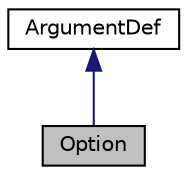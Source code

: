 digraph "Option"
{
  edge [fontname="Helvetica",fontsize="10",labelfontname="Helvetica",labelfontsize="10"];
  node [fontname="Helvetica",fontsize="10",shape=record];
  Node0 [label="Option",height=0.2,width=0.4,color="black", fillcolor="grey75", style="filled", fontcolor="black"];
  Node1 -> Node0 [dir="back",color="midnightblue",fontsize="10",style="solid",fontname="Helvetica"];
  Node1 [label="ArgumentDef",height=0.2,width=0.4,color="black", fillcolor="white", style="filled",URL="$structaworx_1_1lib_1_1cli_1_1ArgumentDef.html"];
}
